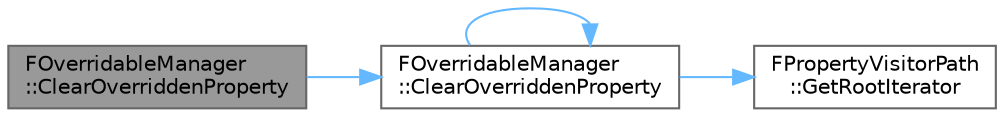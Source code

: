 digraph "FOverridableManager::ClearOverriddenProperty"
{
 // INTERACTIVE_SVG=YES
 // LATEX_PDF_SIZE
  bgcolor="transparent";
  edge [fontname=Helvetica,fontsize=10,labelfontname=Helvetica,labelfontsize=10];
  node [fontname=Helvetica,fontsize=10,shape=box,height=0.2,width=0.4];
  rankdir="LR";
  Node1 [id="Node000001",label="FOverridableManager\l::ClearOverriddenProperty",height=0.2,width=0.4,color="gray40", fillcolor="grey60", style="filled", fontcolor="black",tooltip="Clears an overridden properties specified by the property chain."];
  Node1 -> Node2 [id="edge1_Node000001_Node000002",color="steelblue1",style="solid",tooltip=" "];
  Node2 [id="Node000002",label="FOverridableManager\l::ClearOverriddenProperty",height=0.2,width=0.4,color="grey40", fillcolor="white", style="filled",URL="$db/df3/classFOverridableManager.html#a155b0c5467d417c3a35bdf93a7b0ce84",tooltip="Clears an overridden properties specified by the property chain."];
  Node2 -> Node2 [id="edge2_Node000002_Node000002",color="steelblue1",style="solid",tooltip=" "];
  Node2 -> Node3 [id="edge3_Node000002_Node000003",color="steelblue1",style="solid",tooltip=" "];
  Node3 [id="Node000003",label="FPropertyVisitorPath\l::GetRootIterator",height=0.2,width=0.4,color="grey40", fillcolor="white", style="filled",URL="$d0/d9e/structFPropertyVisitorPath.html#af75586ed53c0cf96d5a726bc46e289d8",tooltip="Returns an iterator on the root path node, useful when calling methods that are recursive."];
}

